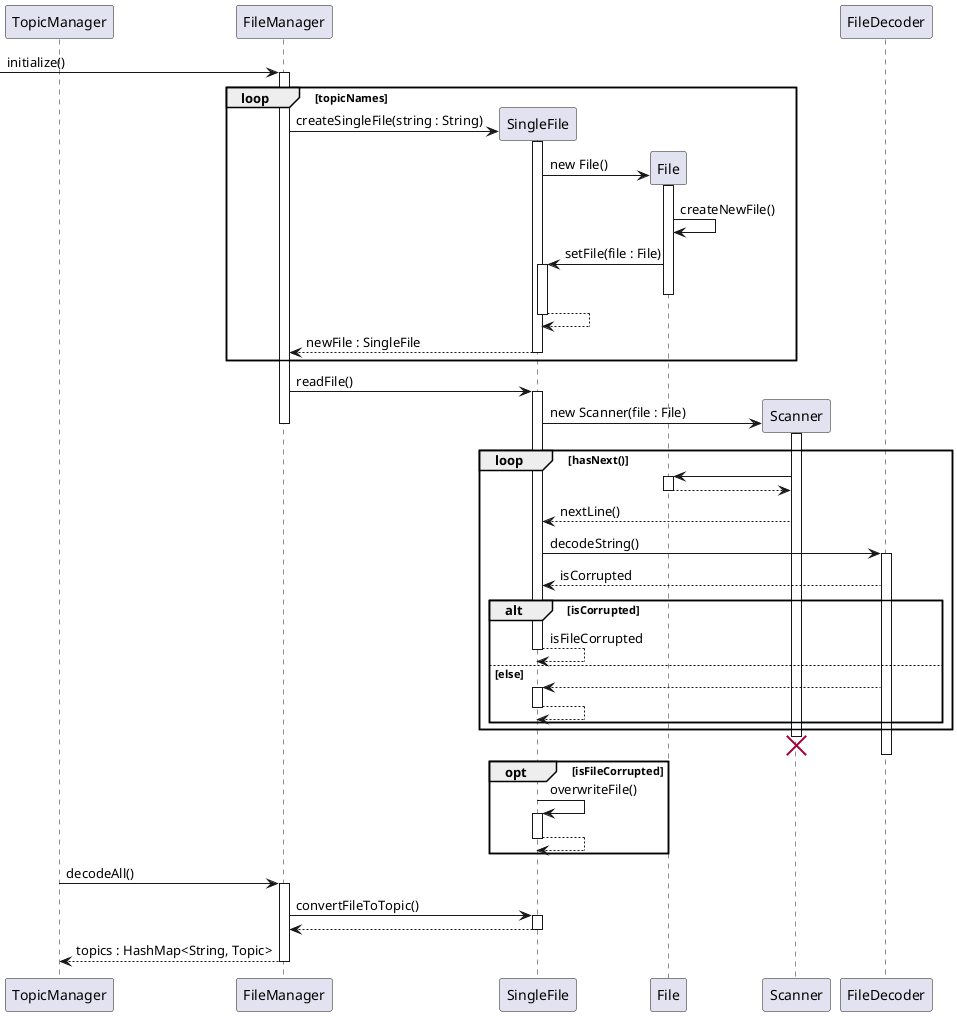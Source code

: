@startuml

participant TopicManager as tm
participant FileManager as fm
participant SingleFile as sf
participant File as f
participant Scanner as s
participant FileDecoder as fd

-> fm : initialize()
activate fm
loop topicNames
    fm -> sf ** : createSingleFile(string : String)
    activate sf
    sf -> f ** : new File()
    activate f
    f -> f : createNewFile()
    f -> sf : setFile(file : File)
    activate sf
    deactivate f
    sf --> sf
    deactivate sf
    sf --> fm : newFile : SingleFile
    deactivate sf
end
fm -> sf : readFile()
activate sf
sf -> s ** : new Scanner(file : File)
activate s
deactivate fm
    loop hasNext()
    s -> f
    activate f
    f --> s
    deactivate f
    s --> sf : nextLine()
    sf -> fd : decodeString()
    activate fd
    fd --> sf : isCorrupted
        alt isCorrupted
        sf --> sf : isFileCorrupted
        deactivate sf
        else else
        fd --> sf
        activate sf
        sf-->sf
        deactivate sf
        end
    end
    destroy s
    deactivate sf
    deactivate fd
    opt isFileCorrupted
    sf -> sf : overwriteFile()
    activate sf
    sf --> sf
    deactivate sf
    end
tm -> fm : decodeAll()
activate fm
fm -> sf : convertFileToTopic()
activate sf
return
return topics : HashMap<String, Topic>

@enduml